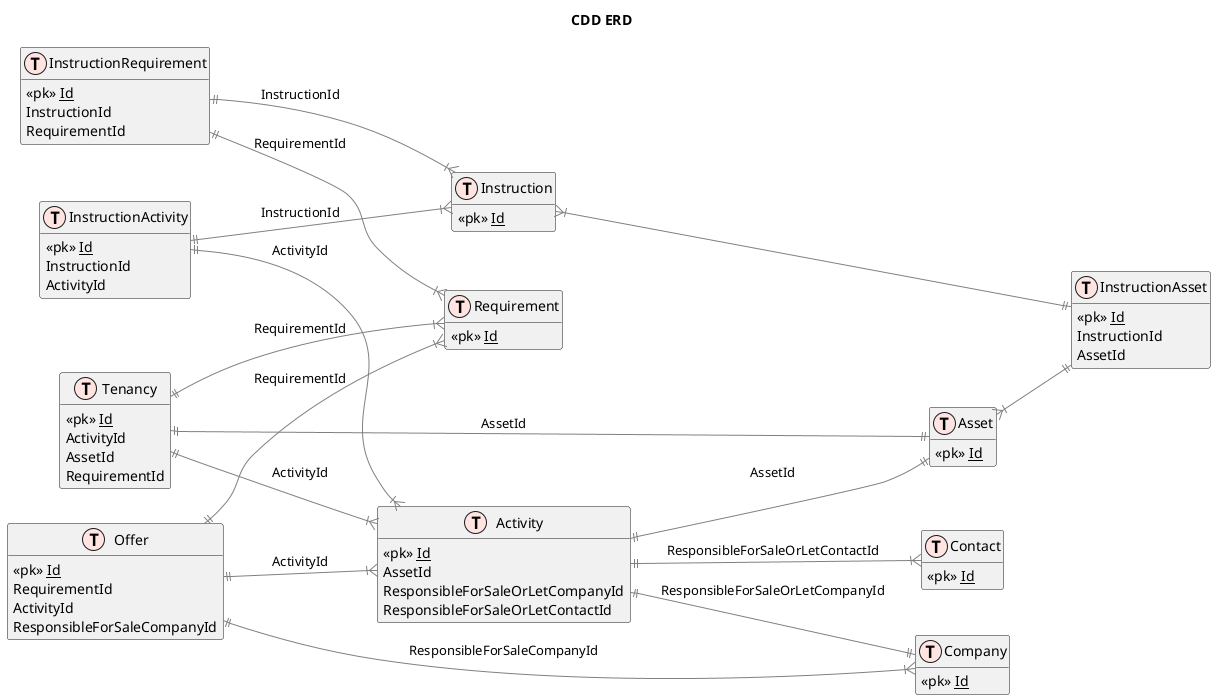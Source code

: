 @startuml

title CDD ERD 

left to right direction

!define table(x) class x << (T,mistyrose) >>   
!define view(x) class x << (V,lightblue) >>   
!define table(x) class x << (T,mistyrose) >>  
!define tr(x) class x << (R,red) >>  
!define tf(x) class x << (F,darkorange) >>   
!define af(x) class x << (F,white) >>   
!define fn(x) class x << (F,plum) >>   
!define fs(x) class x << (F,tan) >>   
!define ft(x) class x << (F,wheat) >>   
!define if(x) class x << (F,gaisboro) >>   
!define p(x) class x << (P,indianred) >>   
!define pc(x) class x << (P,lemonshiffon) >>   
!define x(x) class x << (P,linen) >>     
!define primary_key(x) <<pk>> <u>x</u>
!define foreign_key(x) <<fk>> <b>x</b>
!define link( k, y) k }--||  y
hide methods   
hide stereotypes  
skinparam classarrowcolor gray  

table( Contact)
{
    primary_key(Id)
}

table( Company)
{
    primary_key(Id)
}

table( Instruction)
{
    primary_key(Id)
}

table( Requirement)
{
    primary_key(Id)
}

table( InstructionRequirement)
{
    primary_key(Id)
    InstructionId
    RequirementId
}

table( InstructionActivity)
{
    primary_key(Id)
    InstructionId
    ActivityId
}

table( InstructionAsset)
{
    primary_key(Id)
    InstructionId
    AssetId
}


table( Offer)
{
    primary_key(Id)
    RequirementId
    ActivityId
    ResponsibleForSaleCompanyId
}

table( Asset)
{
    primary_key(Id)
}

table( Tenancy)
{
    primary_key(Id)
    ActivityId
    AssetId
    RequirementId
}

table( Activity)
{
    primary_key(Id)
    AssetId
    ResponsibleForSaleOrLetCompanyId
    ResponsibleForSaleOrLetContactId
}

Activity ||--|| Asset : AssetId
Activity ||--|| Company : ResponsibleForSaleOrLetCompanyId
Activity ||--|{ Contact : ResponsibleForSaleOrLetContactId

InstructionRequirement ||--|{ Instruction : InstructionId
InstructionRequirement ||--|{ Requirement : RequirementId

InstructionActivity ||--|{ Instruction : InstructionId
InstructionActivity ||--|{ Activity : ActivityId

'InstructionAsset ||--|{ Instruction : InstructionId
'InstructionAsset ||--|{ Asset : AssetId

Instruction }|--|| InstructionAsset
Asset }|--|| InstructionAsset

Offer ||--|{ Company : ResponsibleForSaleCompanyId
Offer ||--|{ Requirement : RequirementId
Offer ||--|{ Activity : ActivityId

Tenancy ||--|{ Activity : ActivityId
Tenancy ||--|| Asset : AssetId
Tenancy ||--|{ Requirement : RequirementId
@enduml